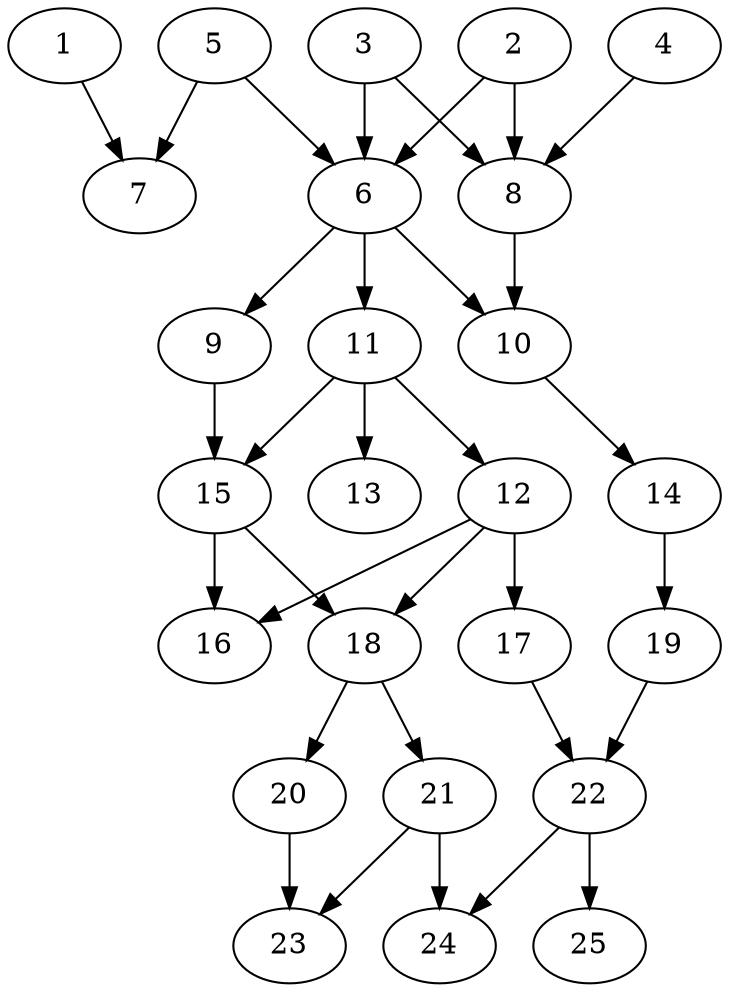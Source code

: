 // DAG automatically generated by daggen at Thu Oct  3 14:00:39 2019
// ./daggen --dot -n 25 --ccr 0.5 --fat 0.5 --regular 0.5 --density 0.5 --mindata 5242880 --maxdata 52428800 
digraph G {
  1 [size="42127360", alpha="0.00", expect_size="21063680"] 
  1 -> 7 [size ="21063680"]
  2 [size="35373056", alpha="0.10", expect_size="17686528"] 
  2 -> 6 [size ="17686528"]
  2 -> 8 [size ="17686528"]
  3 [size="33075200", alpha="0.06", expect_size="16537600"] 
  3 -> 6 [size ="16537600"]
  3 -> 8 [size ="16537600"]
  4 [size="54274048", alpha="0.04", expect_size="27137024"] 
  4 -> 8 [size ="27137024"]
  5 [size="41607168", alpha="0.09", expect_size="20803584"] 
  5 -> 6 [size ="20803584"]
  5 -> 7 [size ="20803584"]
  6 [size="10582016", alpha="0.07", expect_size="5291008"] 
  6 -> 9 [size ="5291008"]
  6 -> 10 [size ="5291008"]
  6 -> 11 [size ="5291008"]
  7 [size="62208000", alpha="0.10", expect_size="31104000"] 
  8 [size="63588352", alpha="0.17", expect_size="31794176"] 
  8 -> 10 [size ="31794176"]
  9 [size="57186304", alpha="0.03", expect_size="28593152"] 
  9 -> 15 [size ="28593152"]
  10 [size="16414720", alpha="0.10", expect_size="8207360"] 
  10 -> 14 [size ="8207360"]
  11 [size="66211840", alpha="0.07", expect_size="33105920"] 
  11 -> 12 [size ="33105920"]
  11 -> 13 [size ="33105920"]
  11 -> 15 [size ="33105920"]
  12 [size="67416064", alpha="0.09", expect_size="33708032"] 
  12 -> 16 [size ="33708032"]
  12 -> 17 [size ="33708032"]
  12 -> 18 [size ="33708032"]
  13 [size="20258816", alpha="0.04", expect_size="10129408"] 
  14 [size="50360320", alpha="0.02", expect_size="25180160"] 
  14 -> 19 [size ="25180160"]
  15 [size="70426624", alpha="0.03", expect_size="35213312"] 
  15 -> 16 [size ="35213312"]
  15 -> 18 [size ="35213312"]
  16 [size="20709376", alpha="0.15", expect_size="10354688"] 
  17 [size="55537664", alpha="0.12", expect_size="27768832"] 
  17 -> 22 [size ="27768832"]
  18 [size="104218624", alpha="0.12", expect_size="52109312"] 
  18 -> 20 [size ="52109312"]
  18 -> 21 [size ="52109312"]
  19 [size="92020736", alpha="0.01", expect_size="46010368"] 
  19 -> 22 [size ="46010368"]
  20 [size="104316928", alpha="0.02", expect_size="52158464"] 
  20 -> 23 [size ="52158464"]
  21 [size="57769984", alpha="0.09", expect_size="28884992"] 
  21 -> 23 [size ="28884992"]
  21 -> 24 [size ="28884992"]
  22 [size="92432384", alpha="0.02", expect_size="46216192"] 
  22 -> 24 [size ="46216192"]
  22 -> 25 [size ="46216192"]
  23 [size="39680000", alpha="0.20", expect_size="19840000"] 
  24 [size="56766464", alpha="0.06", expect_size="28383232"] 
  25 [size="67604480", alpha="0.20", expect_size="33802240"] 
}
